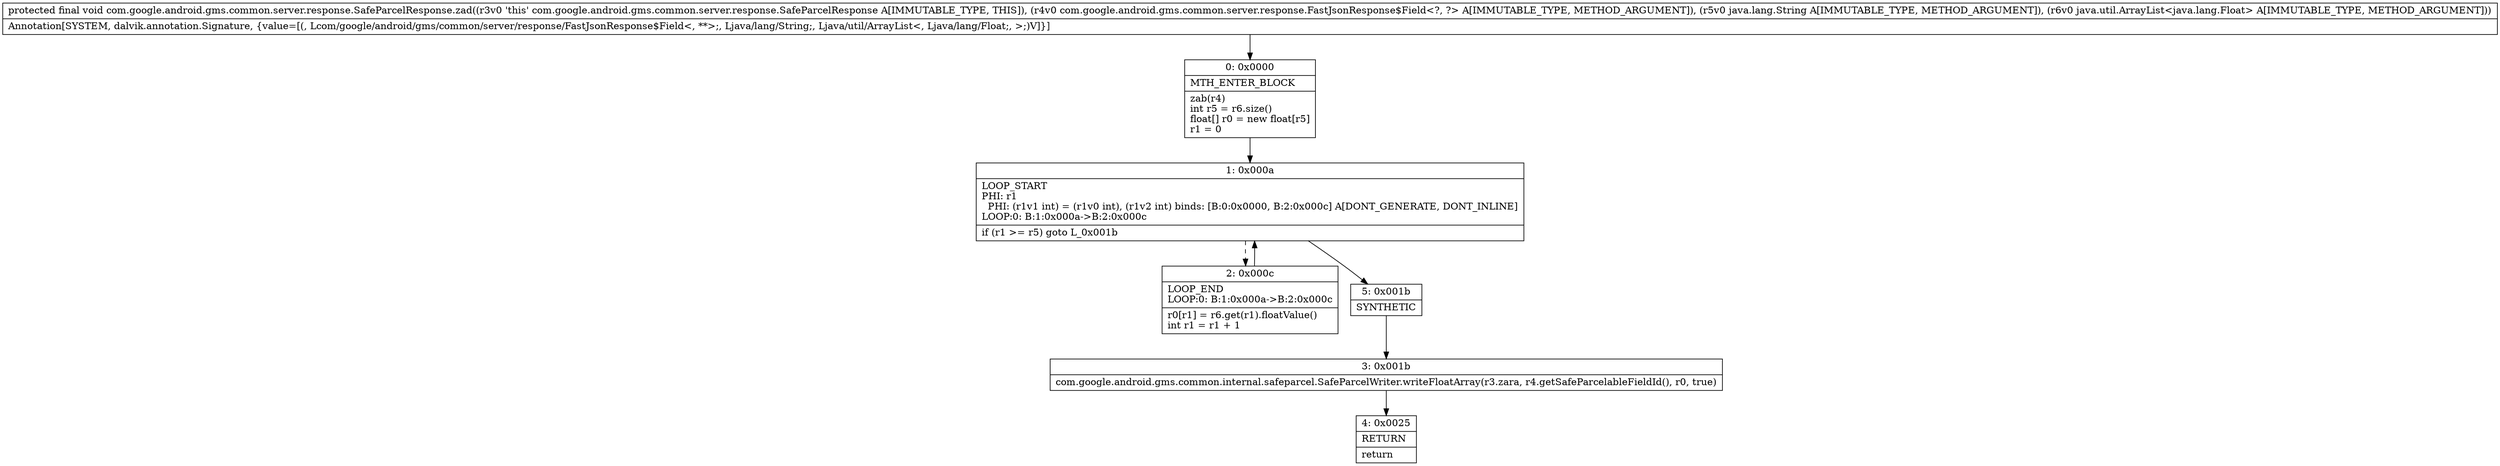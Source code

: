 digraph "CFG forcom.google.android.gms.common.server.response.SafeParcelResponse.zad(Lcom\/google\/android\/gms\/common\/server\/response\/FastJsonResponse$Field;Ljava\/lang\/String;Ljava\/util\/ArrayList;)V" {
Node_0 [shape=record,label="{0\:\ 0x0000|MTH_ENTER_BLOCK\l|zab(r4)\lint r5 = r6.size()\lfloat[] r0 = new float[r5]\lr1 = 0\l}"];
Node_1 [shape=record,label="{1\:\ 0x000a|LOOP_START\lPHI: r1 \l  PHI: (r1v1 int) = (r1v0 int), (r1v2 int) binds: [B:0:0x0000, B:2:0x000c] A[DONT_GENERATE, DONT_INLINE]\lLOOP:0: B:1:0x000a\-\>B:2:0x000c\l|if (r1 \>= r5) goto L_0x001b\l}"];
Node_2 [shape=record,label="{2\:\ 0x000c|LOOP_END\lLOOP:0: B:1:0x000a\-\>B:2:0x000c\l|r0[r1] = r6.get(r1).floatValue()\lint r1 = r1 + 1\l}"];
Node_3 [shape=record,label="{3\:\ 0x001b|com.google.android.gms.common.internal.safeparcel.SafeParcelWriter.writeFloatArray(r3.zara, r4.getSafeParcelableFieldId(), r0, true)\l}"];
Node_4 [shape=record,label="{4\:\ 0x0025|RETURN\l|return\l}"];
Node_5 [shape=record,label="{5\:\ 0x001b|SYNTHETIC\l}"];
MethodNode[shape=record,label="{protected final void com.google.android.gms.common.server.response.SafeParcelResponse.zad((r3v0 'this' com.google.android.gms.common.server.response.SafeParcelResponse A[IMMUTABLE_TYPE, THIS]), (r4v0 com.google.android.gms.common.server.response.FastJsonResponse$Field\<?, ?\> A[IMMUTABLE_TYPE, METHOD_ARGUMENT]), (r5v0 java.lang.String A[IMMUTABLE_TYPE, METHOD_ARGUMENT]), (r6v0 java.util.ArrayList\<java.lang.Float\> A[IMMUTABLE_TYPE, METHOD_ARGUMENT]))  | Annotation[SYSTEM, dalvik.annotation.Signature, \{value=[(, Lcom\/google\/android\/gms\/common\/server\/response\/FastJsonResponse$Field\<, **\>;, Ljava\/lang\/String;, Ljava\/util\/ArrayList\<, Ljava\/lang\/Float;, \>;)V]\}]\l}"];
MethodNode -> Node_0;
Node_0 -> Node_1;
Node_1 -> Node_2[style=dashed];
Node_1 -> Node_5;
Node_2 -> Node_1;
Node_3 -> Node_4;
Node_5 -> Node_3;
}

